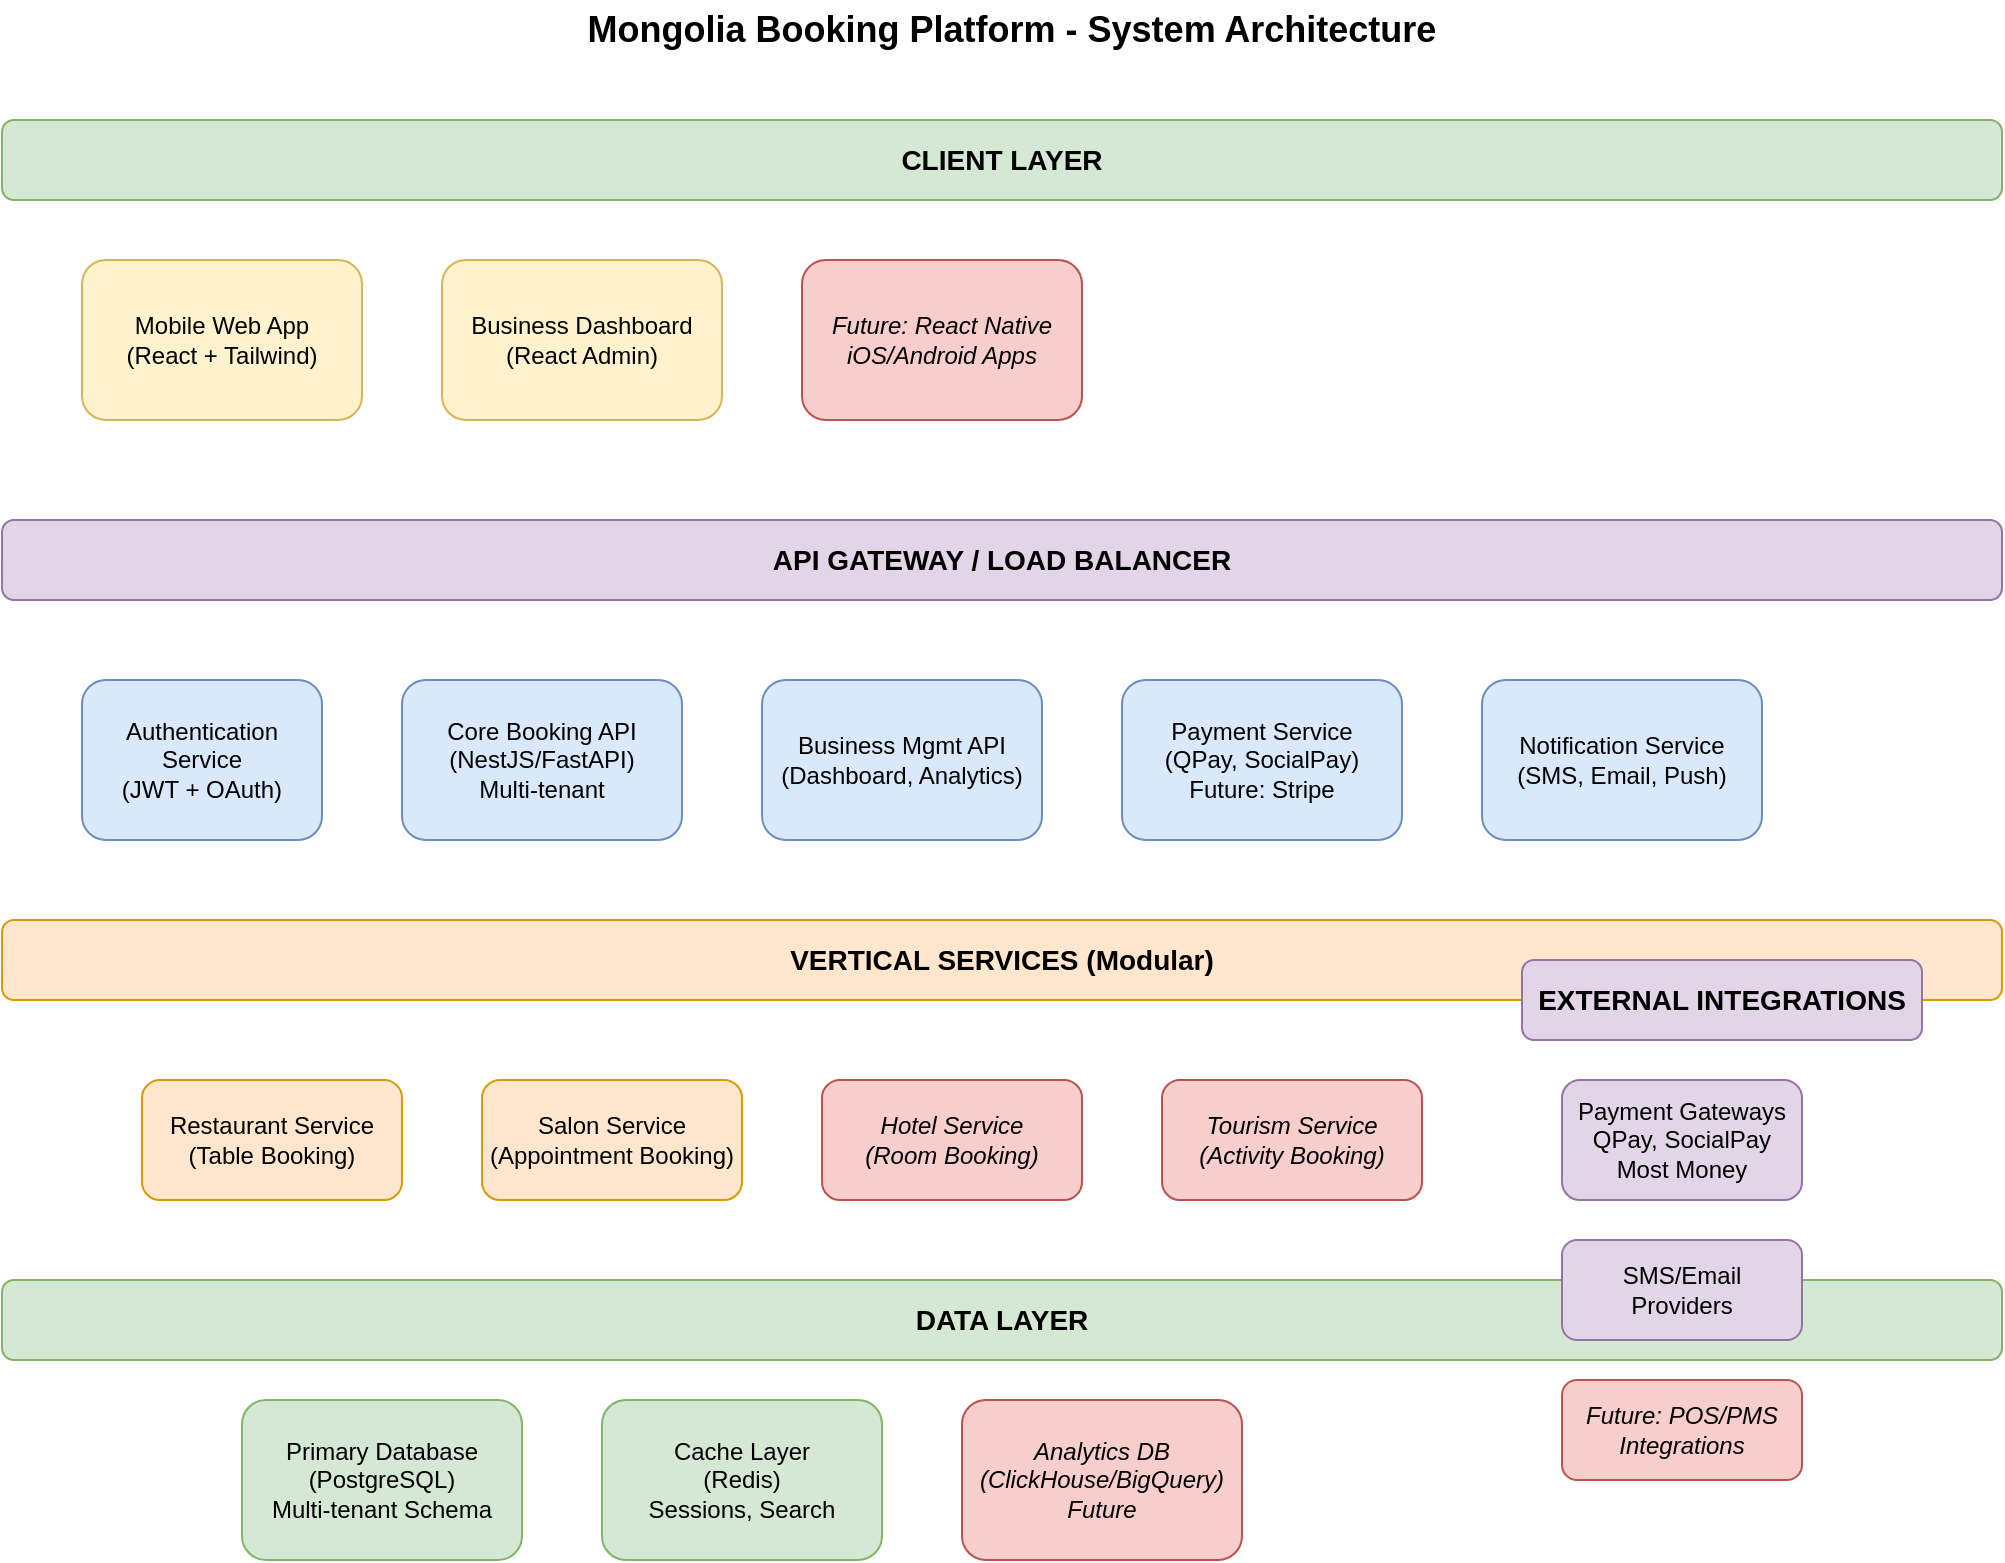 <mxfile version="22.1.11" type="device">
  <diagram name="System Architecture" id="system-arch">
    <mxGraphModel dx="1422" dy="794" grid="1" gridSize="10" guides="1" tooltips="1" connect="1" arrows="1" fold="1" page="1" pageScale="1" pageWidth="1169" pageHeight="827" math="0" shadow="0">
      <root>
        <mxCell id="0" />
        <mxCell id="1" parent="0" />
        <mxCell id="2" value="Mongolia Booking Platform - System Architecture" style="text;html=1;strokeColor=none;fillColor=none;align=center;verticalAlign=middle;whiteSpace=wrap;rounded=0;fontSize=18;fontStyle=1;" vertex="1" parent="1">
          <mxGeometry x="350" y="20" width="470" height="30" as="geometry" />
        </mxCell>
        <mxCell id="3" value="CLIENT LAYER" style="rounded=1;whiteSpace=wrap;html=1;fontSize=14;fontStyle=1;fillColor=#d5e8d4;strokeColor=#82b366;" vertex="1" parent="1">
          <mxGeometry x="80" y="80" width="1000" height="40" as="geometry" />
        </mxCell>
        <mxCell id="4" value="Mobile Web App&#xa;(React + Tailwind)" style="rounded=1;whiteSpace=wrap;html=1;fillColor=#fff2cc;strokeColor=#d6b656;" vertex="1" parent="1">
          <mxGeometry x="120" y="150" width="140" height="80" as="geometry" />
        </mxCell>
        <mxCell id="5" value="Business Dashboard&#xa;(React Admin)" style="rounded=1;whiteSpace=wrap;html=1;fillColor=#fff2cc;strokeColor=#d6b656;" vertex="1" parent="1">
          <mxGeometry x="300" y="150" width="140" height="80" as="geometry" />
        </mxCell>
        <mxCell id="6" value="Future: React Native&#xa;iOS/Android Apps" style="rounded=1;whiteSpace=wrap;html=1;fillColor=#f8cecc;strokeColor=#b85450;fontStyle=2;" vertex="1" parent="1">
          <mxGeometry x="480" y="150" width="140" height="80" as="geometry" />
        </mxCell>
        <mxCell id="7" value="API GATEWAY / LOAD BALANCER" style="rounded=1;whiteSpace=wrap;html=1;fontSize=14;fontStyle=1;fillColor=#e1d5e7;strokeColor=#9673a6;" vertex="1" parent="1">
          <mxGeometry x="80" y="280" width="1000" height="40" as="geometry" />
        </mxCell>
        <mxCell id="8" value="Authentication&#xa;Service&#xa;(JWT + OAuth)" style="rounded=1;whiteSpace=wrap;html=1;fillColor=#dae8fc;strokeColor=#6c8ebf;" vertex="1" parent="1">
          <mxGeometry x="120" y="360" width="120" height="80" as="geometry" />
        </mxCell>
        <mxCell id="9" value="Core Booking API&#xa;(NestJS/FastAPI)&#xa;Multi-tenant" style="rounded=1;whiteSpace=wrap;html=1;fillColor=#dae8fc;strokeColor=#6c8ebf;" vertex="1" parent="1">
          <mxGeometry x="280" y="360" width="140" height="80" as="geometry" />
        </mxCell>
        <mxCell id="10" value="Business Mgmt API&#xa;(Dashboard, Analytics)" style="rounded=1;whiteSpace=wrap;html=1;fillColor=#dae8fc;strokeColor=#6c8ebf;" vertex="1" parent="1">
          <mxGeometry x="460" y="360" width="140" height="80" as="geometry" />
        </mxCell>
        <mxCell id="11" value="Payment Service&#xa;(QPay, SocialPay)&#xa;Future: Stripe" style="rounded=1;whiteSpace=wrap;html=1;fillColor=#dae8fc;strokeColor=#6c8ebf;" vertex="1" parent="1">
          <mxGeometry x="640" y="360" width="140" height="80" as="geometry" />
        </mxCell>
        <mxCell id="12" value="Notification Service&#xa;(SMS, Email, Push)" style="rounded=1;whiteSpace=wrap;html=1;fillColor=#dae8fc;strokeColor=#6c8ebf;" vertex="1" parent="1">
          <mxGeometry x="820" y="360" width="140" height="80" as="geometry" />
        </mxCell>
        <mxCell id="13" value="VERTICAL SERVICES (Modular)" style="rounded=1;whiteSpace=wrap;html=1;fontSize=14;fontStyle=1;fillColor=#ffe6cc;strokeColor=#d79b00;" vertex="1" parent="1">
          <mxGeometry x="80" y="480" width="1000" height="40" as="geometry" />
        </mxCell>
        <mxCell id="14" value="Restaurant Service&#xa;(Table Booking)" style="rounded=1;whiteSpace=wrap;html=1;fillColor=#ffe6cc;strokeColor=#d79b00;" vertex="1" parent="1">
          <mxGeometry x="150" y="560" width="130" height="60" as="geometry" />
        </mxCell>
        <mxCell id="15" value="Salon Service&#xa;(Appointment Booking)" style="rounded=1;whiteSpace=wrap;html=1;fillColor=#ffe6cc;strokeColor=#d79b00;" vertex="1" parent="1">
          <mxGeometry x="320" y="560" width="130" height="60" as="geometry" />
        </mxCell>
        <mxCell id="16" value="Hotel Service&#xa;(Room Booking)" style="rounded=1;whiteSpace=wrap;html=1;fillColor=#f8cecc;strokeColor=#b85450;fontStyle=2;" vertex="1" parent="1">
          <mxGeometry x="490" y="560" width="130" height="60" as="geometry" />
        </mxCell>
        <mxCell id="17" value="Tourism Service&#xa;(Activity Booking)" style="rounded=1;whiteSpace=wrap;html=1;fillColor=#f8cecc;strokeColor=#b85450;fontStyle=2;" vertex="1" parent="1">
          <mxGeometry x="660" y="560" width="130" height="60" as="geometry" />
        </mxCell>
        <mxCell id="18" value="DATA LAYER" style="rounded=1;whiteSpace=wrap;html=1;fontSize=14;fontStyle=1;fillColor=#d5e8d4;strokeColor=#82b366;" vertex="1" parent="1">
          <mxGeometry x="80" y="660" width="1000" height="40" as="geometry" />
        </mxCell>
        <mxCell id="19" value="Primary Database&#xa;(PostgreSQL)&#xa;Multi-tenant Schema" style="rounded=1;whiteSpace=wrap;html=1;fillColor=#d5e8d4;strokeColor=#82b366;" vertex="1" parent="1">
          <mxGeometry x="200" y="720" width="140" height="80" as="geometry" />
        </mxCell>
        <mxCell id="20" value="Cache Layer&#xa;(Redis)&#xa;Sessions, Search" style="rounded=1;whiteSpace=wrap;html=1;fillColor=#d5e8d4;strokeColor=#82b366;" vertex="1" parent="1">
          <mxGeometry x="380" y="720" width="140" height="80" as="geometry" />
        </mxCell>
        <mxCell id="21" value="Analytics DB&#xa;(ClickHouse/BigQuery)&#xa;Future" style="rounded=1;whiteSpace=wrap;html=1;fillColor=#f8cecc;strokeColor=#b85450;fontStyle=2;" vertex="1" parent="1">
          <mxGeometry x="560" y="720" width="140" height="80" as="geometry" />
        </mxCell>
        <mxCell id="22" value="EXTERNAL INTEGRATIONS" style="rounded=1;whiteSpace=wrap;html=1;fontSize=14;fontStyle=1;fillColor=#e1d5e7;strokeColor=#9673a6;" vertex="1" parent="1">
          <mxGeometry x="840" y="500" width="200" height="40" as="geometry" />
        </mxCell>
        <mxCell id="23" value="Payment Gateways&#xa;QPay, SocialPay&#xa;Most Money" style="rounded=1;whiteSpace=wrap;html=1;fillColor=#e1d5e7;strokeColor=#9673a6;" vertex="1" parent="1">
          <mxGeometry x="860" y="560" width="120" height="60" as="geometry" />
        </mxCell>
        <mxCell id="24" value="SMS/Email&#xa;Providers" style="rounded=1;whiteSpace=wrap;html=1;fillColor=#e1d5e7;strokeColor=#9673a6;" vertex="1" parent="1">
          <mxGeometry x="860" y="640" width="120" height="50" as="geometry" />
        </mxCell>
        <mxCell id="25" value="Future: POS/PMS&#xa;Integrations" style="rounded=1;whiteSpace=wrap;html=1;fillColor=#f8cecc;strokeColor=#b85450;fontStyle=2;" vertex="1" parent="1">
          <mxGeometry x="860" y="710" width="120" height="50" as="geometry" />
        </mxCell>
      </root>
    </mxGraphModel>
  </diagram>
</mxfile>